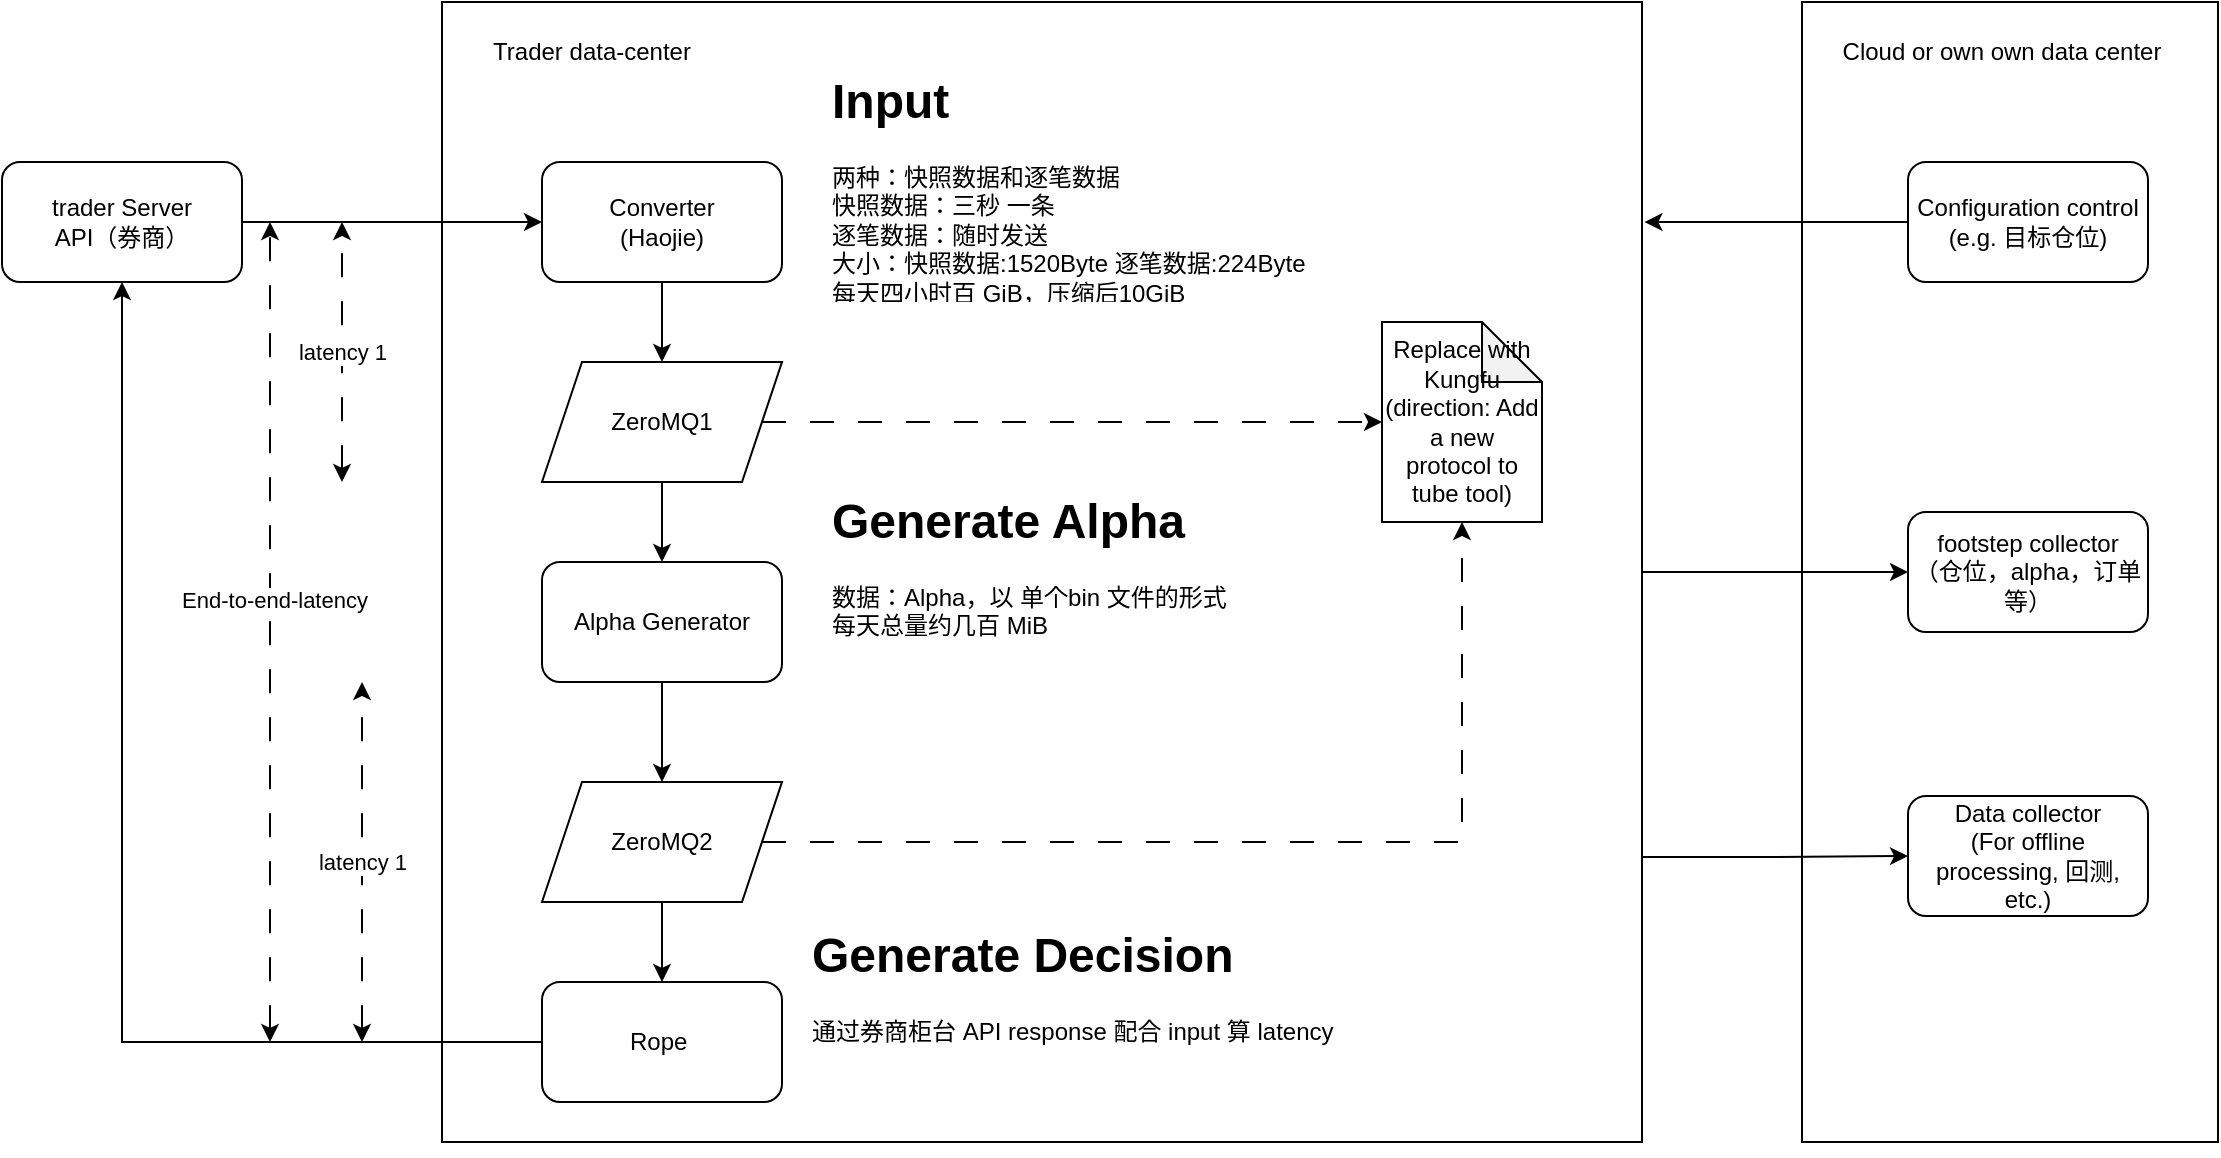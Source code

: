 <mxfile version="21.0.2" type="device"><diagram name="Page-1" id="FK_m5TaOgHYKiMlL_SUF"><mxGraphModel dx="1429" dy="688" grid="1" gridSize="10" guides="1" tooltips="1" connect="1" arrows="1" fold="1" page="1" pageScale="1" pageWidth="1169" pageHeight="827" math="0" shadow="0"><root><mxCell id="0"/><mxCell id="1" parent="0"/><mxCell id="87T1zji_igw5ParsHrZg-27" value="" style="rounded=0;whiteSpace=wrap;html=1;" parent="1" vertex="1"><mxGeometry x="910" y="120" width="208" height="570" as="geometry"/></mxCell><mxCell id="87T1zji_igw5ParsHrZg-30" style="edgeStyle=orthogonalEdgeStyle;rounded=0;orthogonalLoop=1;jettySize=auto;html=1;entryX=0;entryY=0.5;entryDx=0;entryDy=0;" parent="1" source="87T1zji_igw5ParsHrZg-2" target="87T1zji_igw5ParsHrZg-22" edge="1"><mxGeometry relative="1" as="geometry"/></mxCell><mxCell id="MHz8mmHtRupeyB18K840-4" style="edgeStyle=orthogonalEdgeStyle;rounded=0;orthogonalLoop=1;jettySize=auto;html=1;exitX=1;exitY=0.75;exitDx=0;exitDy=0;" edge="1" parent="1" source="87T1zji_igw5ParsHrZg-2" target="87T1zji_igw5ParsHrZg-24"><mxGeometry relative="1" as="geometry"/></mxCell><mxCell id="87T1zji_igw5ParsHrZg-2" value="" style="rounded=0;whiteSpace=wrap;html=1;" parent="1" vertex="1"><mxGeometry x="230" y="120" width="600" height="570" as="geometry"/></mxCell><mxCell id="87T1zji_igw5ParsHrZg-4" value="" style="edgeStyle=orthogonalEdgeStyle;rounded=0;orthogonalLoop=1;jettySize=auto;html=1;" parent="1" source="87T1zji_igw5ParsHrZg-1" target="87T1zji_igw5ParsHrZg-3" edge="1"><mxGeometry relative="1" as="geometry"/></mxCell><mxCell id="87T1zji_igw5ParsHrZg-1" value="trader Server&lt;br&gt;API（券商）" style="rounded=1;whiteSpace=wrap;html=1;" parent="1" vertex="1"><mxGeometry x="10" y="200" width="120" height="60" as="geometry"/></mxCell><mxCell id="87T1zji_igw5ParsHrZg-13" value="" style="edgeStyle=orthogonalEdgeStyle;rounded=0;orthogonalLoop=1;jettySize=auto;html=1;" parent="1" source="87T1zji_igw5ParsHrZg-3" target="87T1zji_igw5ParsHrZg-11" edge="1"><mxGeometry relative="1" as="geometry"/></mxCell><mxCell id="87T1zji_igw5ParsHrZg-3" value="Converter&lt;br&gt;(Haojie)" style="rounded=1;whiteSpace=wrap;html=1;" parent="1" vertex="1"><mxGeometry x="280" y="200" width="120" height="60" as="geometry"/></mxCell><mxCell id="87T1zji_igw5ParsHrZg-15" value="" style="edgeStyle=orthogonalEdgeStyle;rounded=0;orthogonalLoop=1;jettySize=auto;html=1;" parent="1" source="87T1zji_igw5ParsHrZg-8" target="87T1zji_igw5ParsHrZg-12" edge="1"><mxGeometry relative="1" as="geometry"/></mxCell><mxCell id="87T1zji_igw5ParsHrZg-8" value="Alpha Generator" style="rounded=1;whiteSpace=wrap;html=1;" parent="1" vertex="1"><mxGeometry x="280" y="400" width="120" height="60" as="geometry"/></mxCell><mxCell id="87T1zji_igw5ParsHrZg-14" value="" style="edgeStyle=orthogonalEdgeStyle;rounded=0;orthogonalLoop=1;jettySize=auto;html=1;" parent="1" source="87T1zji_igw5ParsHrZg-11" target="87T1zji_igw5ParsHrZg-8" edge="1"><mxGeometry relative="1" as="geometry"/></mxCell><mxCell id="gYhfpSklG8dhAMIoSTJV-4" style="edgeStyle=orthogonalEdgeStyle;rounded=0;orthogonalLoop=1;jettySize=auto;html=1;dashed=1;dashPattern=12 12;" parent="1" source="87T1zji_igw5ParsHrZg-11" target="gYhfpSklG8dhAMIoSTJV-3" edge="1"><mxGeometry relative="1" as="geometry"/></mxCell><mxCell id="87T1zji_igw5ParsHrZg-11" value="ZeroMQ1" style="shape=parallelogram;perimeter=parallelogramPerimeter;whiteSpace=wrap;html=1;fixedSize=1;" parent="1" vertex="1"><mxGeometry x="280" y="300" width="120" height="60" as="geometry"/></mxCell><mxCell id="87T1zji_igw5ParsHrZg-17" value="" style="edgeStyle=orthogonalEdgeStyle;rounded=0;orthogonalLoop=1;jettySize=auto;html=1;" parent="1" source="87T1zji_igw5ParsHrZg-12" target="87T1zji_igw5ParsHrZg-16" edge="1"><mxGeometry relative="1" as="geometry"/></mxCell><mxCell id="gYhfpSklG8dhAMIoSTJV-5" style="edgeStyle=orthogonalEdgeStyle;rounded=0;orthogonalLoop=1;jettySize=auto;html=1;dashed=1;dashPattern=12 12;" parent="1" source="87T1zji_igw5ParsHrZg-12" target="gYhfpSklG8dhAMIoSTJV-3" edge="1"><mxGeometry relative="1" as="geometry"/></mxCell><mxCell id="87T1zji_igw5ParsHrZg-12" value="ZeroMQ2" style="shape=parallelogram;perimeter=parallelogramPerimeter;whiteSpace=wrap;html=1;fixedSize=1;" parent="1" vertex="1"><mxGeometry x="280" y="510" width="120" height="60" as="geometry"/></mxCell><mxCell id="87T1zji_igw5ParsHrZg-18" style="edgeStyle=orthogonalEdgeStyle;rounded=0;orthogonalLoop=1;jettySize=auto;html=1;entryX=0.5;entryY=1;entryDx=0;entryDy=0;" parent="1" source="87T1zji_igw5ParsHrZg-16" target="87T1zji_igw5ParsHrZg-1" edge="1"><mxGeometry relative="1" as="geometry"/></mxCell><mxCell id="87T1zji_igw5ParsHrZg-16" value="Rope&amp;nbsp;" style="rounded=1;whiteSpace=wrap;html=1;" parent="1" vertex="1"><mxGeometry x="280" y="610" width="120" height="60" as="geometry"/></mxCell><mxCell id="87T1zji_igw5ParsHrZg-19" value="Trader data-center" style="text;html=1;strokeColor=none;fillColor=none;align=center;verticalAlign=middle;whiteSpace=wrap;rounded=0;" parent="1" vertex="1"><mxGeometry x="240" y="130" width="130" height="30" as="geometry"/></mxCell><mxCell id="MHz8mmHtRupeyB18K840-5" style="edgeStyle=orthogonalEdgeStyle;rounded=0;orthogonalLoop=1;jettySize=auto;html=1;exitX=0;exitY=0.5;exitDx=0;exitDy=0;entryX=1.002;entryY=0.193;entryDx=0;entryDy=0;entryPerimeter=0;" edge="1" parent="1" source="87T1zji_igw5ParsHrZg-20" target="87T1zji_igw5ParsHrZg-2"><mxGeometry relative="1" as="geometry"/></mxCell><mxCell id="87T1zji_igw5ParsHrZg-20" value="Configuration control&lt;br&gt;(e.g. 目标仓位)" style="rounded=1;whiteSpace=wrap;html=1;" parent="1" vertex="1"><mxGeometry x="963" y="200" width="120" height="60" as="geometry"/></mxCell><mxCell id="87T1zji_igw5ParsHrZg-22" value="footstep collector&lt;br&gt;（仓位，alpha，订单等）" style="rounded=1;whiteSpace=wrap;html=1;" parent="1" vertex="1"><mxGeometry x="963" y="375" width="120" height="60" as="geometry"/></mxCell><mxCell id="87T1zji_igw5ParsHrZg-24" value="Data collector&lt;br&gt;(For offline processing, 回测, etc.)" style="rounded=1;whiteSpace=wrap;html=1;" parent="1" vertex="1"><mxGeometry x="963" y="517" width="120" height="60" as="geometry"/></mxCell><mxCell id="87T1zji_igw5ParsHrZg-28" value="Cloud or own own data center" style="text;html=1;strokeColor=none;fillColor=none;align=center;verticalAlign=middle;whiteSpace=wrap;rounded=0;" parent="1" vertex="1"><mxGeometry x="910" y="130" width="200" height="30" as="geometry"/></mxCell><mxCell id="87T1zji_igw5ParsHrZg-33" value="&lt;h1&gt;Input&lt;/h1&gt;&lt;p&gt;两种：快照数据和逐笔数据&lt;br&gt;&lt;span style=&quot;background-color: initial;&quot;&gt;快照数据：三秒 一条&lt;br&gt;逐笔数据：随时发送&lt;br&gt;大小：快照数据:1520Byte 逐笔数据:224Byte&lt;br&gt;每天四小时百 GiB，压缩后10GiB&lt;br&gt;Test data@venti - /tmp/cntick/nano/zsh1&lt;/span&gt;&lt;/p&gt;" style="text;html=1;strokeColor=none;fillColor=none;spacing=5;spacingTop=-20;whiteSpace=wrap;overflow=hidden;rounded=0;" parent="1" vertex="1"><mxGeometry x="420" y="150" width="280" height="120" as="geometry"/></mxCell><mxCell id="87T1zji_igw5ParsHrZg-34" value="&lt;h1&gt;Generate Alpha&lt;/h1&gt;&lt;p&gt;数据：Alpha，以 单个bin 文件的形式&lt;span style=&quot;background-color: initial;&quot;&gt;&lt;br&gt;每天总量约几百 MiB&lt;/span&gt;&lt;/p&gt;" style="text;html=1;strokeColor=none;fillColor=none;spacing=5;spacingTop=-20;whiteSpace=wrap;overflow=hidden;rounded=0;" parent="1" vertex="1"><mxGeometry x="420" y="360" width="280" height="120" as="geometry"/></mxCell><mxCell id="87T1zji_igw5ParsHrZg-35" value="&lt;h1&gt;Generate Decision&lt;/h1&gt;&lt;p&gt;&lt;span style=&quot;background-color: initial;&quot;&gt;通过券商柜台 API response 配合 input 算 latency&lt;/span&gt;&lt;/p&gt;" style="text;html=1;strokeColor=none;fillColor=none;spacing=5;spacingTop=-20;whiteSpace=wrap;overflow=hidden;rounded=0;" parent="1" vertex="1"><mxGeometry x="410" y="577" width="280" height="120" as="geometry"/></mxCell><mxCell id="gYhfpSklG8dhAMIoSTJV-3" value="Replace with Kungfu&lt;br&gt;(direction: Add a new protocol to tube tool)" style="shape=note;whiteSpace=wrap;html=1;backgroundOutline=1;darkOpacity=0.05;" parent="1" vertex="1"><mxGeometry x="700" y="280" width="80" height="100" as="geometry"/></mxCell><mxCell id="gYhfpSklG8dhAMIoSTJV-6" value="" style="endArrow=classic;startArrow=classic;html=1;rounded=0;dashed=1;dashPattern=12 12;" parent="1" edge="1"><mxGeometry width="50" height="50" relative="1" as="geometry"><mxPoint x="144" y="640" as="sourcePoint"/><mxPoint x="144" y="230" as="targetPoint"/></mxGeometry></mxCell><mxCell id="gYhfpSklG8dhAMIoSTJV-7" value="End-to-end-latency" style="edgeLabel;html=1;align=center;verticalAlign=middle;resizable=0;points=[];" parent="gYhfpSklG8dhAMIoSTJV-6" vertex="1" connectable="0"><mxGeometry x="0.077" y="-2" relative="1" as="geometry"><mxPoint as="offset"/></mxGeometry></mxCell><mxCell id="gYhfpSklG8dhAMIoSTJV-8" value="latency 1" style="endArrow=classic;startArrow=classic;html=1;rounded=0;dashed=1;dashPattern=12 12;" parent="1" edge="1"><mxGeometry width="50" height="50" relative="1" as="geometry"><mxPoint x="180" y="360" as="sourcePoint"/><mxPoint x="180" y="230" as="targetPoint"/><Array as="points"><mxPoint x="180" y="290"/></Array></mxGeometry></mxCell><mxCell id="gYhfpSklG8dhAMIoSTJV-9" value="latency 1" style="endArrow=classic;startArrow=classic;html=1;rounded=0;dashed=1;dashPattern=12 12;" parent="1" edge="1"><mxGeometry width="50" height="50" relative="1" as="geometry"><mxPoint x="190" y="640" as="sourcePoint"/><mxPoint x="190" y="460" as="targetPoint"/></mxGeometry></mxCell></root></mxGraphModel></diagram></mxfile>
